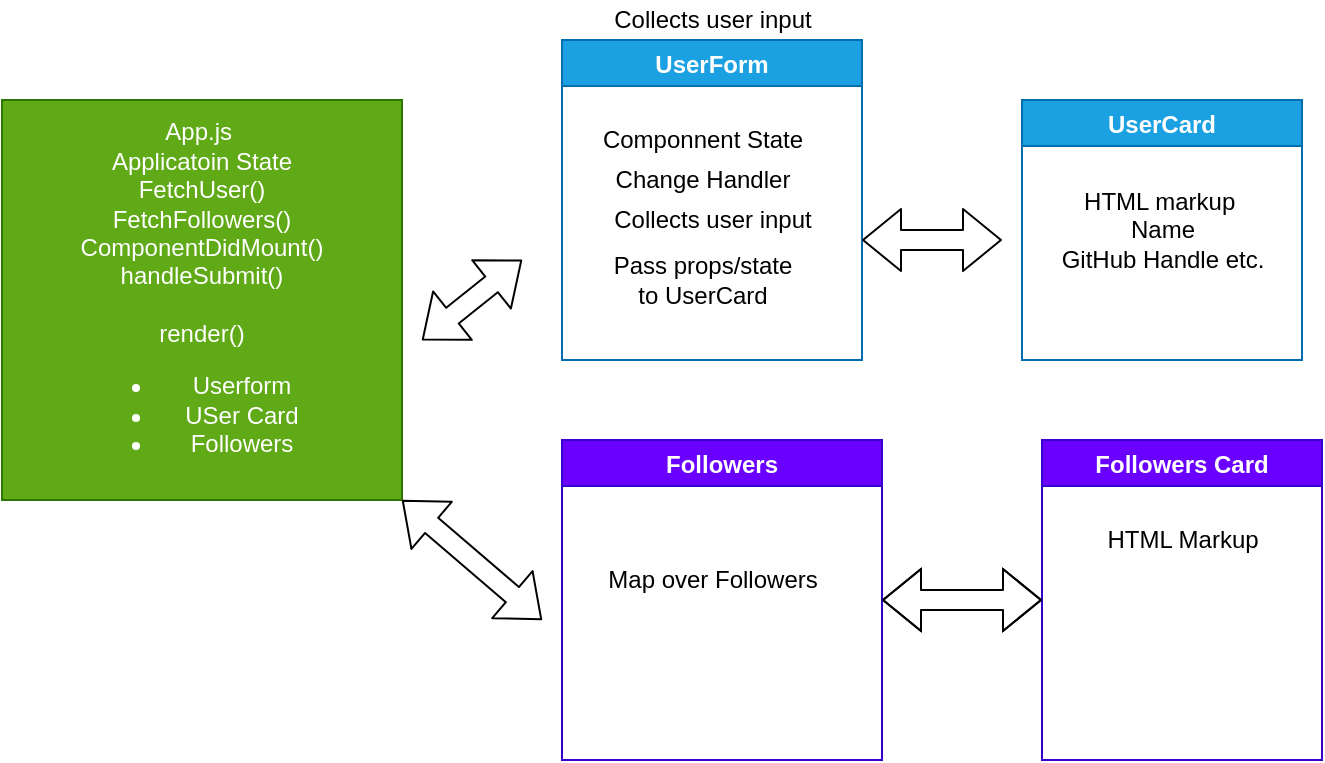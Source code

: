 <mxfile>
    <diagram id="lbEvUlvFup73DxTFOSPL" name="Page-1">
        <mxGraphModel dx="831" dy="1826" grid="1" gridSize="10" guides="1" tooltips="1" connect="1" arrows="1" fold="1" page="1" pageScale="1" pageWidth="850" pageHeight="1100" math="0" shadow="0">
            <root>
                <mxCell id="0"/>
                <mxCell id="1" parent="0"/>
                <mxCell id="2" value="App.js&amp;nbsp;&lt;br&gt;Applicatoin State&lt;br&gt;FetchUser()&lt;br&gt;FetchFollowers()&lt;br&gt;ComponentDidMount()&lt;br&gt;handleSubmit()&lt;br&gt;&lt;br&gt;render()&lt;br&gt;&lt;ul&gt;&lt;li&gt;Userform&lt;/li&gt;&lt;li&gt;USer Card&lt;/li&gt;&lt;li&gt;Followers&lt;/li&gt;&lt;/ul&gt;" style="whiteSpace=wrap;html=1;aspect=fixed;fillColor=#60a917;strokeColor=#2D7600;fontColor=#ffffff;" vertex="1" parent="1">
                    <mxGeometry x="110" y="40" width="200" height="200" as="geometry"/>
                </mxCell>
                <mxCell id="4" value="" style="shape=flexArrow;endArrow=classic;startArrow=classic;html=1;entryX=0;entryY=0.5;entryDx=0;entryDy=0;" edge="1" parent="1">
                    <mxGeometry width="100" height="100" relative="1" as="geometry">
                        <mxPoint x="320" y="160" as="sourcePoint"/>
                        <mxPoint x="370" y="120" as="targetPoint"/>
                    </mxGeometry>
                </mxCell>
                <mxCell id="7" value="UserForm" style="swimlane;fillColor=#1ba1e2;strokeColor=#006EAF;fontColor=#ffffff;" vertex="1" parent="1">
                    <mxGeometry x="390" y="10" width="150" height="160" as="geometry"/>
                </mxCell>
                <mxCell id="14" value="Collects user input" style="text;html=1;align=center;verticalAlign=middle;resizable=0;points=[];autosize=1;" vertex="1" parent="7">
                    <mxGeometry x="20" y="80" width="110" height="20" as="geometry"/>
                </mxCell>
                <mxCell id="18" value="Collects user input" style="text;html=1;align=center;verticalAlign=middle;resizable=0;points=[];autosize=1;strokeColor=none;" vertex="1" parent="7">
                    <mxGeometry x="20" y="-20" width="110" height="20" as="geometry"/>
                </mxCell>
                <mxCell id="21" value="Change Handler" style="text;html=1;align=center;verticalAlign=middle;resizable=0;points=[];autosize=1;strokeColor=none;" vertex="1" parent="7">
                    <mxGeometry x="20" y="60" width="100" height="20" as="geometry"/>
                </mxCell>
                <mxCell id="20" value="Componnent State" style="text;html=1;align=center;verticalAlign=middle;resizable=0;points=[];autosize=1;strokeColor=none;" vertex="1" parent="7">
                    <mxGeometry x="10" y="40" width="120" height="20" as="geometry"/>
                </mxCell>
                <mxCell id="10" value="UserCard" style="swimlane;fillColor=#1ba1e2;strokeColor=#006EAF;fontColor=#ffffff;" vertex="1" parent="1">
                    <mxGeometry x="620" y="40" width="140" height="130" as="geometry"/>
                </mxCell>
                <mxCell id="17" value="HTML markup&amp;nbsp;&lt;br&gt;Name&lt;br&gt;GitHub Handle etc." style="text;html=1;align=center;verticalAlign=middle;resizable=0;points=[];autosize=1;strokeColor=none;" vertex="1" parent="10">
                    <mxGeometry x="10" y="40" width="120" height="50" as="geometry"/>
                </mxCell>
                <mxCell id="22" value="Pass props/state &lt;br&gt;to UserCard" style="text;html=1;align=center;verticalAlign=middle;resizable=0;points=[];autosize=1;strokeColor=none;" vertex="1" parent="1">
                    <mxGeometry x="410" y="115" width="100" height="30" as="geometry"/>
                </mxCell>
                <mxCell id="23" value="" style="shape=flexArrow;endArrow=classic;startArrow=classic;html=1;" edge="1" parent="1">
                    <mxGeometry width="100" height="100" relative="1" as="geometry">
                        <mxPoint x="540" y="110" as="sourcePoint"/>
                        <mxPoint x="610" y="110" as="targetPoint"/>
                    </mxGeometry>
                </mxCell>
                <mxCell id="24" value="Followers" style="swimlane;strokeColor=#3700CC;fontColor=#ffffff;fillColor=#6A00FF;" vertex="1" parent="1">
                    <mxGeometry x="390" y="210" width="160" height="160" as="geometry"/>
                </mxCell>
                <mxCell id="25" value="Followers Card" style="swimlane;fillColor=#6a00ff;strokeColor=#3700CC;fontColor=#ffffff;" vertex="1" parent="1">
                    <mxGeometry x="630" y="210" width="140" height="160" as="geometry"/>
                </mxCell>
                <mxCell id="28" value="HTML Markup" style="text;html=1;align=center;verticalAlign=middle;resizable=0;points=[];autosize=1;strokeColor=none;" vertex="1" parent="25">
                    <mxGeometry x="25" y="40" width="90" height="20" as="geometry"/>
                </mxCell>
                <mxCell id="26" value="" style="shape=flexArrow;endArrow=classic;startArrow=classic;html=1;exitX=1;exitY=1;exitDx=0;exitDy=0;" edge="1" parent="1" source="2">
                    <mxGeometry width="100" height="100" relative="1" as="geometry">
                        <mxPoint x="250" y="260" as="sourcePoint"/>
                        <mxPoint x="380" y="300" as="targetPoint"/>
                        <Array as="points"/>
                    </mxGeometry>
                </mxCell>
                <mxCell id="27" value="" style="shape=flexArrow;endArrow=classic;startArrow=classic;html=1;" edge="1" parent="1">
                    <mxGeometry width="100" height="100" relative="1" as="geometry">
                        <mxPoint x="550" y="290" as="sourcePoint"/>
                        <mxPoint x="630" y="290" as="targetPoint"/>
                        <Array as="points">
                            <mxPoint x="590" y="290"/>
                        </Array>
                    </mxGeometry>
                </mxCell>
                <mxCell id="29" value="Map over Followers" style="text;html=1;align=center;verticalAlign=middle;resizable=0;points=[];autosize=1;strokeColor=none;" vertex="1" parent="1">
                    <mxGeometry x="405" y="270" width="120" height="20" as="geometry"/>
                </mxCell>
            </root>
        </mxGraphModel>
    </diagram>
</mxfile>